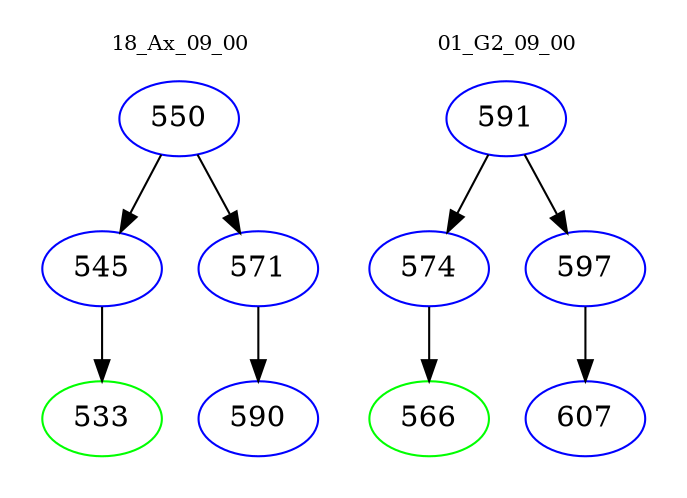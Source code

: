 digraph{
subgraph cluster_0 {
color = white
label = "18_Ax_09_00";
fontsize=10;
T0_550 [label="550", color="blue"]
T0_550 -> T0_545 [color="black"]
T0_545 [label="545", color="blue"]
T0_545 -> T0_533 [color="black"]
T0_533 [label="533", color="green"]
T0_550 -> T0_571 [color="black"]
T0_571 [label="571", color="blue"]
T0_571 -> T0_590 [color="black"]
T0_590 [label="590", color="blue"]
}
subgraph cluster_1 {
color = white
label = "01_G2_09_00";
fontsize=10;
T1_591 [label="591", color="blue"]
T1_591 -> T1_574 [color="black"]
T1_574 [label="574", color="blue"]
T1_574 -> T1_566 [color="black"]
T1_566 [label="566", color="green"]
T1_591 -> T1_597 [color="black"]
T1_597 [label="597", color="blue"]
T1_597 -> T1_607 [color="black"]
T1_607 [label="607", color="blue"]
}
}
